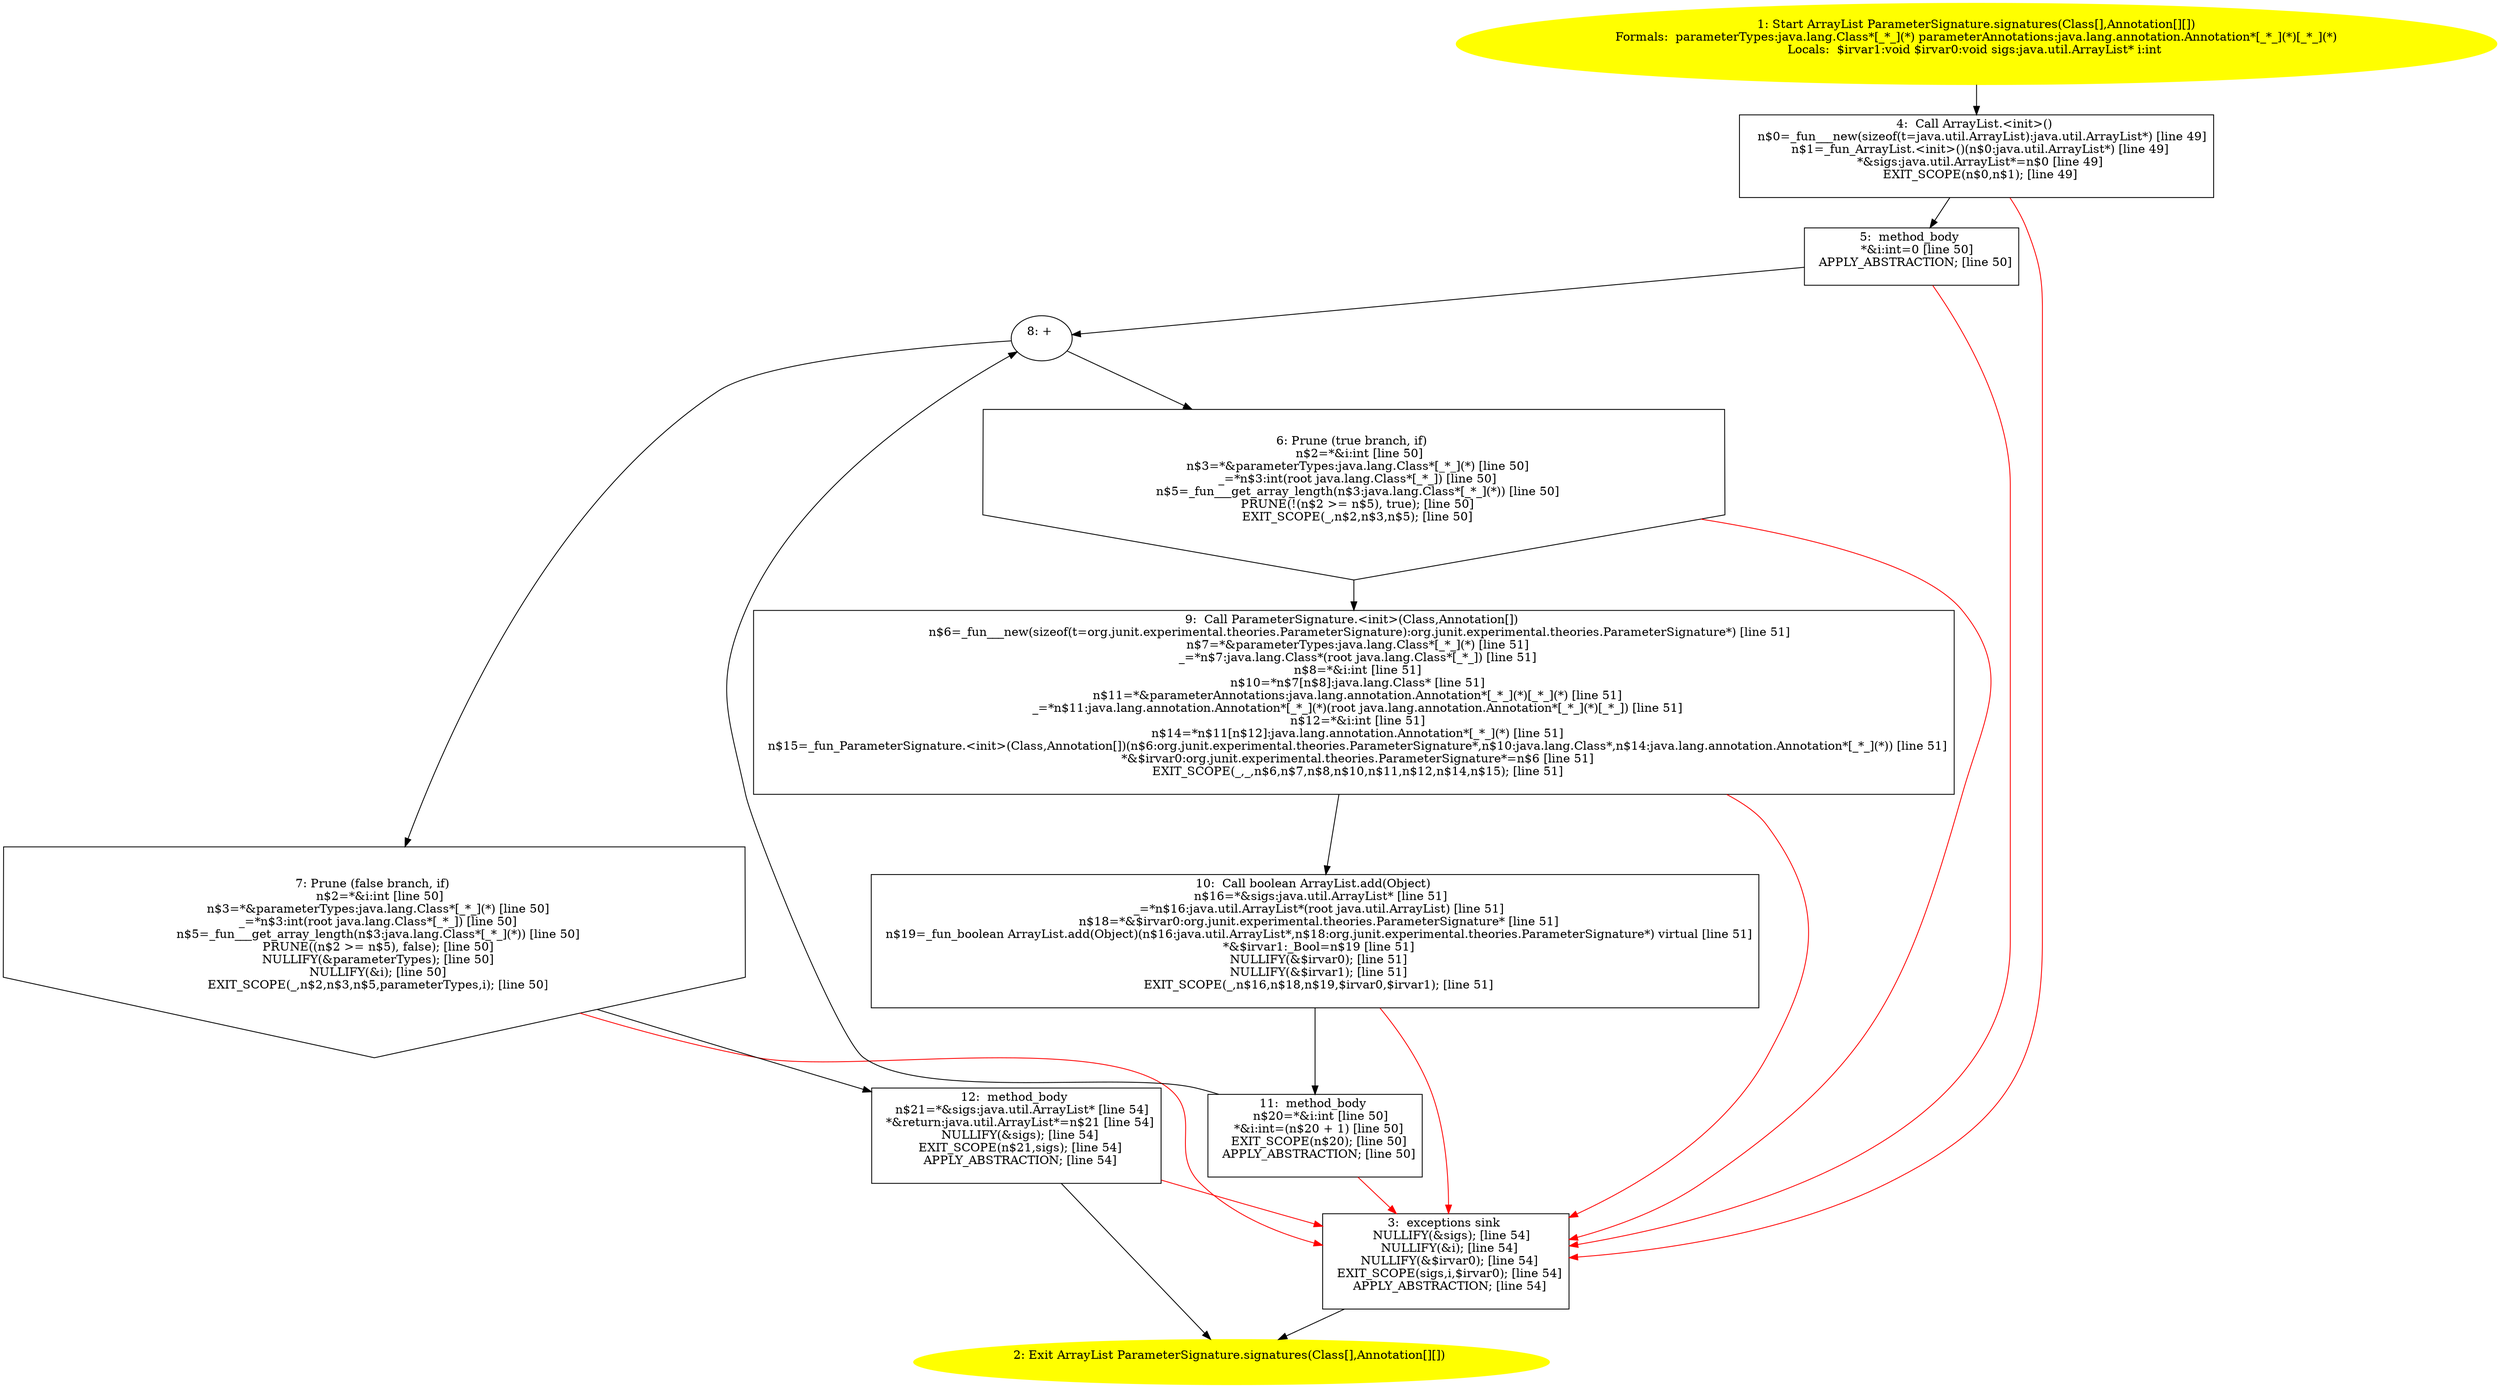 /* @generated */
digraph cfg {
"org.junit.experimental.theories.ParameterSignature.signatures(java.lang.Class[],java.lang.annotation.0735317a03351f9b8e8515d0dfd2540c_1" [label="1: Start ArrayList ParameterSignature.signatures(Class[],Annotation[][])\nFormals:  parameterTypes:java.lang.Class*[_*_](*) parameterAnnotations:java.lang.annotation.Annotation*[_*_](*)[_*_](*)\nLocals:  $irvar1:void $irvar0:void sigs:java.util.ArrayList* i:int \n  " color=yellow style=filled]
	

	 "org.junit.experimental.theories.ParameterSignature.signatures(java.lang.Class[],java.lang.annotation.0735317a03351f9b8e8515d0dfd2540c_1" -> "org.junit.experimental.theories.ParameterSignature.signatures(java.lang.Class[],java.lang.annotation.0735317a03351f9b8e8515d0dfd2540c_4" ;
"org.junit.experimental.theories.ParameterSignature.signatures(java.lang.Class[],java.lang.annotation.0735317a03351f9b8e8515d0dfd2540c_2" [label="2: Exit ArrayList ParameterSignature.signatures(Class[],Annotation[][]) \n  " color=yellow style=filled]
	

"org.junit.experimental.theories.ParameterSignature.signatures(java.lang.Class[],java.lang.annotation.0735317a03351f9b8e8515d0dfd2540c_3" [label="3:  exceptions sink \n   NULLIFY(&sigs); [line 54]\n  NULLIFY(&i); [line 54]\n  NULLIFY(&$irvar0); [line 54]\n  EXIT_SCOPE(sigs,i,$irvar0); [line 54]\n  APPLY_ABSTRACTION; [line 54]\n " shape="box"]
	

	 "org.junit.experimental.theories.ParameterSignature.signatures(java.lang.Class[],java.lang.annotation.0735317a03351f9b8e8515d0dfd2540c_3" -> "org.junit.experimental.theories.ParameterSignature.signatures(java.lang.Class[],java.lang.annotation.0735317a03351f9b8e8515d0dfd2540c_2" ;
"org.junit.experimental.theories.ParameterSignature.signatures(java.lang.Class[],java.lang.annotation.0735317a03351f9b8e8515d0dfd2540c_4" [label="4:  Call ArrayList.<init>() \n   n$0=_fun___new(sizeof(t=java.util.ArrayList):java.util.ArrayList*) [line 49]\n  n$1=_fun_ArrayList.<init>()(n$0:java.util.ArrayList*) [line 49]\n  *&sigs:java.util.ArrayList*=n$0 [line 49]\n  EXIT_SCOPE(n$0,n$1); [line 49]\n " shape="box"]
	

	 "org.junit.experimental.theories.ParameterSignature.signatures(java.lang.Class[],java.lang.annotation.0735317a03351f9b8e8515d0dfd2540c_4" -> "org.junit.experimental.theories.ParameterSignature.signatures(java.lang.Class[],java.lang.annotation.0735317a03351f9b8e8515d0dfd2540c_5" ;
	 "org.junit.experimental.theories.ParameterSignature.signatures(java.lang.Class[],java.lang.annotation.0735317a03351f9b8e8515d0dfd2540c_4" -> "org.junit.experimental.theories.ParameterSignature.signatures(java.lang.Class[],java.lang.annotation.0735317a03351f9b8e8515d0dfd2540c_3" [color="red" ];
"org.junit.experimental.theories.ParameterSignature.signatures(java.lang.Class[],java.lang.annotation.0735317a03351f9b8e8515d0dfd2540c_5" [label="5:  method_body \n   *&i:int=0 [line 50]\n  APPLY_ABSTRACTION; [line 50]\n " shape="box"]
	

	 "org.junit.experimental.theories.ParameterSignature.signatures(java.lang.Class[],java.lang.annotation.0735317a03351f9b8e8515d0dfd2540c_5" -> "org.junit.experimental.theories.ParameterSignature.signatures(java.lang.Class[],java.lang.annotation.0735317a03351f9b8e8515d0dfd2540c_8" ;
	 "org.junit.experimental.theories.ParameterSignature.signatures(java.lang.Class[],java.lang.annotation.0735317a03351f9b8e8515d0dfd2540c_5" -> "org.junit.experimental.theories.ParameterSignature.signatures(java.lang.Class[],java.lang.annotation.0735317a03351f9b8e8515d0dfd2540c_3" [color="red" ];
"org.junit.experimental.theories.ParameterSignature.signatures(java.lang.Class[],java.lang.annotation.0735317a03351f9b8e8515d0dfd2540c_6" [label="6: Prune (true branch, if) \n   n$2=*&i:int [line 50]\n  n$3=*&parameterTypes:java.lang.Class*[_*_](*) [line 50]\n  _=*n$3:int(root java.lang.Class*[_*_]) [line 50]\n  n$5=_fun___get_array_length(n$3:java.lang.Class*[_*_](*)) [line 50]\n  PRUNE(!(n$2 >= n$5), true); [line 50]\n  EXIT_SCOPE(_,n$2,n$3,n$5); [line 50]\n " shape="invhouse"]
	

	 "org.junit.experimental.theories.ParameterSignature.signatures(java.lang.Class[],java.lang.annotation.0735317a03351f9b8e8515d0dfd2540c_6" -> "org.junit.experimental.theories.ParameterSignature.signatures(java.lang.Class[],java.lang.annotation.0735317a03351f9b8e8515d0dfd2540c_9" ;
	 "org.junit.experimental.theories.ParameterSignature.signatures(java.lang.Class[],java.lang.annotation.0735317a03351f9b8e8515d0dfd2540c_6" -> "org.junit.experimental.theories.ParameterSignature.signatures(java.lang.Class[],java.lang.annotation.0735317a03351f9b8e8515d0dfd2540c_3" [color="red" ];
"org.junit.experimental.theories.ParameterSignature.signatures(java.lang.Class[],java.lang.annotation.0735317a03351f9b8e8515d0dfd2540c_7" [label="7: Prune (false branch, if) \n   n$2=*&i:int [line 50]\n  n$3=*&parameterTypes:java.lang.Class*[_*_](*) [line 50]\n  _=*n$3:int(root java.lang.Class*[_*_]) [line 50]\n  n$5=_fun___get_array_length(n$3:java.lang.Class*[_*_](*)) [line 50]\n  PRUNE((n$2 >= n$5), false); [line 50]\n  NULLIFY(&parameterTypes); [line 50]\n  NULLIFY(&i); [line 50]\n  EXIT_SCOPE(_,n$2,n$3,n$5,parameterTypes,i); [line 50]\n " shape="invhouse"]
	

	 "org.junit.experimental.theories.ParameterSignature.signatures(java.lang.Class[],java.lang.annotation.0735317a03351f9b8e8515d0dfd2540c_7" -> "org.junit.experimental.theories.ParameterSignature.signatures(java.lang.Class[],java.lang.annotation.0735317a03351f9b8e8515d0dfd2540c_12" ;
	 "org.junit.experimental.theories.ParameterSignature.signatures(java.lang.Class[],java.lang.annotation.0735317a03351f9b8e8515d0dfd2540c_7" -> "org.junit.experimental.theories.ParameterSignature.signatures(java.lang.Class[],java.lang.annotation.0735317a03351f9b8e8515d0dfd2540c_3" [color="red" ];
"org.junit.experimental.theories.ParameterSignature.signatures(java.lang.Class[],java.lang.annotation.0735317a03351f9b8e8515d0dfd2540c_8" [label="8: + \n  " ]
	

	 "org.junit.experimental.theories.ParameterSignature.signatures(java.lang.Class[],java.lang.annotation.0735317a03351f9b8e8515d0dfd2540c_8" -> "org.junit.experimental.theories.ParameterSignature.signatures(java.lang.Class[],java.lang.annotation.0735317a03351f9b8e8515d0dfd2540c_6" ;
	 "org.junit.experimental.theories.ParameterSignature.signatures(java.lang.Class[],java.lang.annotation.0735317a03351f9b8e8515d0dfd2540c_8" -> "org.junit.experimental.theories.ParameterSignature.signatures(java.lang.Class[],java.lang.annotation.0735317a03351f9b8e8515d0dfd2540c_7" ;
"org.junit.experimental.theories.ParameterSignature.signatures(java.lang.Class[],java.lang.annotation.0735317a03351f9b8e8515d0dfd2540c_9" [label="9:  Call ParameterSignature.<init>(Class,Annotation[]) \n   n$6=_fun___new(sizeof(t=org.junit.experimental.theories.ParameterSignature):org.junit.experimental.theories.ParameterSignature*) [line 51]\n  n$7=*&parameterTypes:java.lang.Class*[_*_](*) [line 51]\n  _=*n$7:java.lang.Class*(root java.lang.Class*[_*_]) [line 51]\n  n$8=*&i:int [line 51]\n  n$10=*n$7[n$8]:java.lang.Class* [line 51]\n  n$11=*&parameterAnnotations:java.lang.annotation.Annotation*[_*_](*)[_*_](*) [line 51]\n  _=*n$11:java.lang.annotation.Annotation*[_*_](*)(root java.lang.annotation.Annotation*[_*_](*)[_*_]) [line 51]\n  n$12=*&i:int [line 51]\n  n$14=*n$11[n$12]:java.lang.annotation.Annotation*[_*_](*) [line 51]\n  n$15=_fun_ParameterSignature.<init>(Class,Annotation[])(n$6:org.junit.experimental.theories.ParameterSignature*,n$10:java.lang.Class*,n$14:java.lang.annotation.Annotation*[_*_](*)) [line 51]\n  *&$irvar0:org.junit.experimental.theories.ParameterSignature*=n$6 [line 51]\n  EXIT_SCOPE(_,_,n$6,n$7,n$8,n$10,n$11,n$12,n$14,n$15); [line 51]\n " shape="box"]
	

	 "org.junit.experimental.theories.ParameterSignature.signatures(java.lang.Class[],java.lang.annotation.0735317a03351f9b8e8515d0dfd2540c_9" -> "org.junit.experimental.theories.ParameterSignature.signatures(java.lang.Class[],java.lang.annotation.0735317a03351f9b8e8515d0dfd2540c_10" ;
	 "org.junit.experimental.theories.ParameterSignature.signatures(java.lang.Class[],java.lang.annotation.0735317a03351f9b8e8515d0dfd2540c_9" -> "org.junit.experimental.theories.ParameterSignature.signatures(java.lang.Class[],java.lang.annotation.0735317a03351f9b8e8515d0dfd2540c_3" [color="red" ];
"org.junit.experimental.theories.ParameterSignature.signatures(java.lang.Class[],java.lang.annotation.0735317a03351f9b8e8515d0dfd2540c_10" [label="10:  Call boolean ArrayList.add(Object) \n   n$16=*&sigs:java.util.ArrayList* [line 51]\n  _=*n$16:java.util.ArrayList*(root java.util.ArrayList) [line 51]\n  n$18=*&$irvar0:org.junit.experimental.theories.ParameterSignature* [line 51]\n  n$19=_fun_boolean ArrayList.add(Object)(n$16:java.util.ArrayList*,n$18:org.junit.experimental.theories.ParameterSignature*) virtual [line 51]\n  *&$irvar1:_Bool=n$19 [line 51]\n  NULLIFY(&$irvar0); [line 51]\n  NULLIFY(&$irvar1); [line 51]\n  EXIT_SCOPE(_,n$16,n$18,n$19,$irvar0,$irvar1); [line 51]\n " shape="box"]
	

	 "org.junit.experimental.theories.ParameterSignature.signatures(java.lang.Class[],java.lang.annotation.0735317a03351f9b8e8515d0dfd2540c_10" -> "org.junit.experimental.theories.ParameterSignature.signatures(java.lang.Class[],java.lang.annotation.0735317a03351f9b8e8515d0dfd2540c_11" ;
	 "org.junit.experimental.theories.ParameterSignature.signatures(java.lang.Class[],java.lang.annotation.0735317a03351f9b8e8515d0dfd2540c_10" -> "org.junit.experimental.theories.ParameterSignature.signatures(java.lang.Class[],java.lang.annotation.0735317a03351f9b8e8515d0dfd2540c_3" [color="red" ];
"org.junit.experimental.theories.ParameterSignature.signatures(java.lang.Class[],java.lang.annotation.0735317a03351f9b8e8515d0dfd2540c_11" [label="11:  method_body \n   n$20=*&i:int [line 50]\n  *&i:int=(n$20 + 1) [line 50]\n  EXIT_SCOPE(n$20); [line 50]\n  APPLY_ABSTRACTION; [line 50]\n " shape="box"]
	

	 "org.junit.experimental.theories.ParameterSignature.signatures(java.lang.Class[],java.lang.annotation.0735317a03351f9b8e8515d0dfd2540c_11" -> "org.junit.experimental.theories.ParameterSignature.signatures(java.lang.Class[],java.lang.annotation.0735317a03351f9b8e8515d0dfd2540c_8" ;
	 "org.junit.experimental.theories.ParameterSignature.signatures(java.lang.Class[],java.lang.annotation.0735317a03351f9b8e8515d0dfd2540c_11" -> "org.junit.experimental.theories.ParameterSignature.signatures(java.lang.Class[],java.lang.annotation.0735317a03351f9b8e8515d0dfd2540c_3" [color="red" ];
"org.junit.experimental.theories.ParameterSignature.signatures(java.lang.Class[],java.lang.annotation.0735317a03351f9b8e8515d0dfd2540c_12" [label="12:  method_body \n   n$21=*&sigs:java.util.ArrayList* [line 54]\n  *&return:java.util.ArrayList*=n$21 [line 54]\n  NULLIFY(&sigs); [line 54]\n  EXIT_SCOPE(n$21,sigs); [line 54]\n  APPLY_ABSTRACTION; [line 54]\n " shape="box"]
	

	 "org.junit.experimental.theories.ParameterSignature.signatures(java.lang.Class[],java.lang.annotation.0735317a03351f9b8e8515d0dfd2540c_12" -> "org.junit.experimental.theories.ParameterSignature.signatures(java.lang.Class[],java.lang.annotation.0735317a03351f9b8e8515d0dfd2540c_2" ;
	 "org.junit.experimental.theories.ParameterSignature.signatures(java.lang.Class[],java.lang.annotation.0735317a03351f9b8e8515d0dfd2540c_12" -> "org.junit.experimental.theories.ParameterSignature.signatures(java.lang.Class[],java.lang.annotation.0735317a03351f9b8e8515d0dfd2540c_3" [color="red" ];
}

